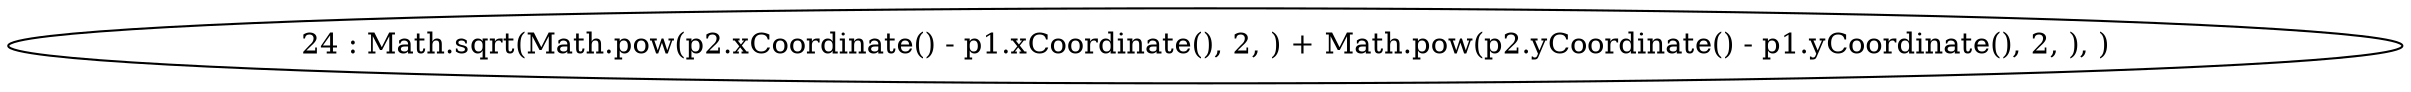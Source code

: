 digraph G {
"24 : Math.sqrt(Math.pow(p2.xCoordinate() - p1.xCoordinate(), 2, ) + Math.pow(p2.yCoordinate() - p1.yCoordinate(), 2, ), )"
}